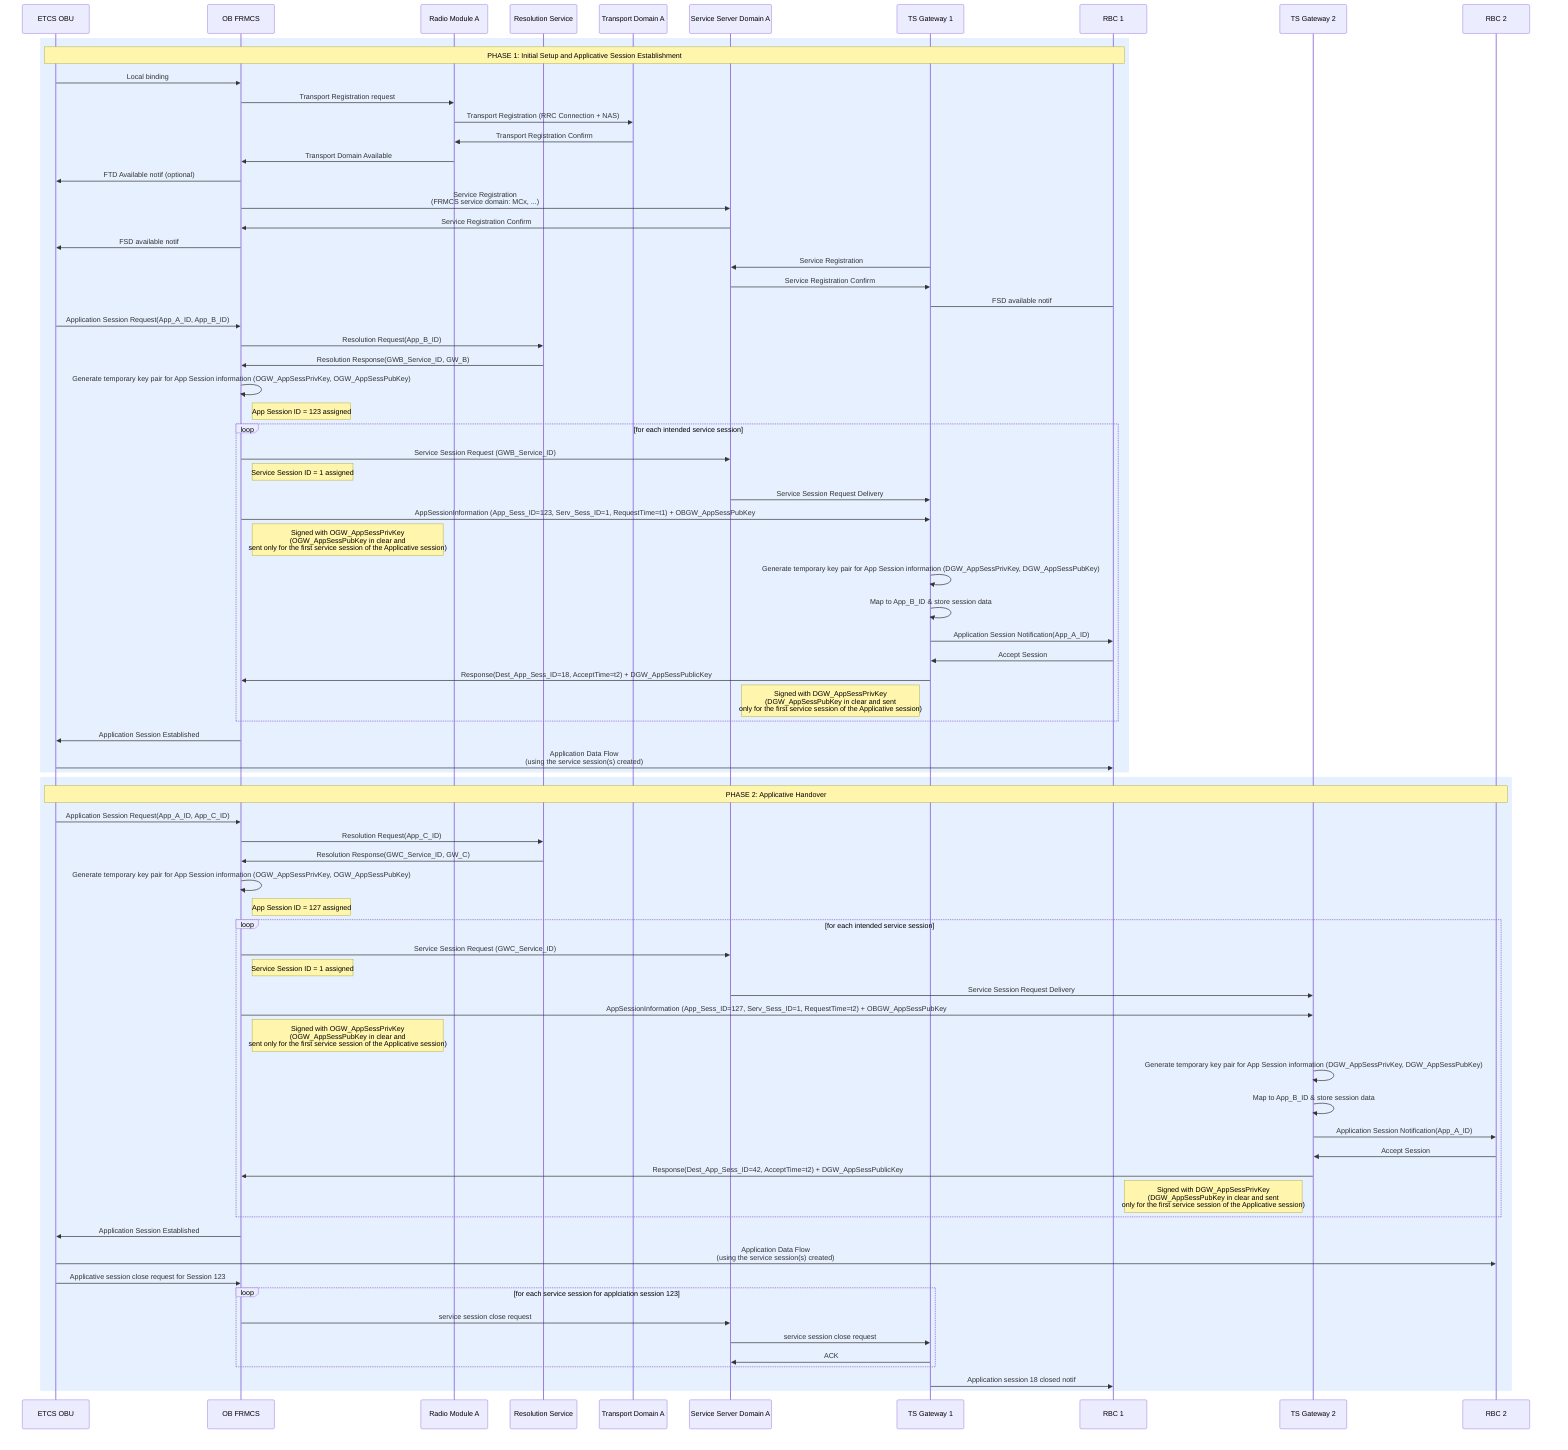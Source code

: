 sequenceDiagram
    participant App_A as ETCS OBU
    participant GW_A as OB FRMCS
    participant UE_A as Radio Module A
    participant RS as Resolution Service
    participant TD_A1 as Transport Domain A
    participant SD_A1 as Service Server Domain A
    participant GW_B as TS Gateway 1
    participant App_B as RBC 1
	participant GW_C as TS Gateway 2
    participant App_C as RBC 2

    rect rgb(230, 240, 255)
        Note over App_A, App_B: PHASE 1: Initial Setup and Applicative Session Establishment

        %% Initial Transport & Service Domain Registration
        App_A->>GW_A: Local binding
        GW_A->>UE_A: Transport Registration request
        UE_A->>TD_A1: Transport Registration (RRC Connection + NAS)
        TD_A1->>UE_A: Transport Registration Confirm
        UE_A->>GW_A: Transport Domain Available
        GW_A->>App_A: FTD Available notif (optional)
        GW_A->>SD_A1: Service Registration<br>(FRMCS service domain: MCx, ...)
        SD_A1->>GW_A: Service Registration Confirm
        GW_A->>App_A: FSD available notif
        
        GW_B->>SD_A1: Service Registration
        SD_A1->>GW_B: Service Registration Confirm
        GW_B->App_B: FSD available notif

        %% Application Session Establishment
        App_A->>GW_A: Application Session Request(App_A_ID, App_B_ID)
        
        %% Resolution of App ID to Service ID via Resolution Service
        GW_A->>RS: Resolution Request(App_B_ID)
        RS->>GW_A: Resolution Response(GWB_Service_ID, GW_B)
        
        %% Generate Authentication Material
        GW_A->>GW_A: Generate temporary key pair for App Session information (OGW_AppSessPrivKey, OGW_AppSessPubKey)
        Note right of GW_A: App Session ID = 123 assigned
        
        %% Establish Service Session(s) via Service Domain
        loop for each intended service session
            GW_A->>SD_A1: Service Session Request (GWB_Service_ID)
            Note right of GW_A: Service Session ID = 1 assigned
            SD_A1->>GW_B: Service Session Request Delivery
            
            %% Session Authentication & Identification Exchange
            GW_A->>GW_B: AppSessionInformation (App_Sess_ID=123, Serv_Sess_ID=1, RequestTime=t1) + OBGW_AppSessPubKey
            Note right of GW_A: Signed with OGW_AppSessPrivKey<br>(OGW_AppSessPubKey in clear and<br>sent only for the first service session of the Applicative session)
            
            GW_B->>GW_B: Generate temporary key pair for App Session information (DGW_AppSessPrivKey, DGW_AppSessPubKey)
            GW_B->>GW_B: Map to App_B_ID & store session data
            GW_B->>App_B: Application Session Notification(App_A_ID)
            
            App_B->>GW_B: Accept Session
            
            GW_B->>GW_A: Response(Dest_App_Sess_ID=18, AcceptTime=t2) + DGW_AppSessPublicKey
            Note left of GW_B: Signed with DGW_AppSessPrivKey<br>(DGW_AppSessPubKey in clear and sent<br>only for the first service session of the Applicative session)
        end
        GW_A->>App_A: Application Session Established
        
        %% Media Flow Establishment
        App_A->>App_B: Application Data Flow <br> (using the service session(s) created)
    end

    rect rgb(230, 240, 255)
        Note over App_A, App_C: PHASE 2: Applicative Handover
        %% Application Session Establishment
        App_A->>GW_A: Application Session Request(App_A_ID, App_C_ID)
        
        %% Resolution of App ID to Service ID via Resolution Service
        GW_A->>RS: Resolution Request(App_C_ID)
        RS->>GW_A: Resolution Response(GWC_Service_ID, GW_C)
        
        %% Generate Authentication Material
        GW_A->>GW_A: Generate temporary key pair for App Session information (OGW_AppSessPrivKey, OGW_AppSessPubKey)
        Note right of GW_A: App Session ID = 127 assigned
        
        %% Establish Service Session(s) via Service Domain
        loop for each intended service session
            GW_A->>SD_A1: Service Session Request (GWC_Service_ID)
            Note right of GW_A: Service Session ID = 1 assigned
            SD_A1->>GW_C: Service Session Request Delivery
            
            %% Session Authentication & Identification Exchange
            GW_A->>GW_C: AppSessionInformation (App_Sess_ID=127, Serv_Sess_ID=1, RequestTime=t2) + OBGW_AppSessPubKey
            Note right of GW_A: Signed with OGW_AppSessPrivKey<br>(OGW_AppSessPubKey in clear and<br>sent only for the first service session of the Applicative session)
            
            GW_C->>GW_C: Generate temporary key pair for App Session information (DGW_AppSessPrivKey, DGW_AppSessPubKey)
            GW_C->>GW_C: Map to App_B_ID & store session data
            GW_C->>App_C: Application Session Notification(App_A_ID)
            
            App_C->>GW_C: Accept Session
            
            GW_C->>GW_A: Response(Dest_App_Sess_ID=42, AcceptTime=t2) + DGW_AppSessPublicKey
            Note left of GW_C: Signed with DGW_AppSessPrivKey<br>(DGW_AppSessPubKey in clear and sent<br>only for the first service session of the Applicative session)
        end
        GW_A->>App_A: Application Session Established
        
        %% Media Flow Establishment
        App_A->>App_C: Application Data Flow <br> (using the service session(s) created)
        App_A->>GW_A: Applicative session close request for Session 123
        loop for each service session for applciation session 123
            GW_A->>SD_A1: service session close request
            SD_A1->> GW_B: service session close request
            GW_B->>SD_A1: ACK
        end
        GW_B->>App_B: Application session 18 closed notif
    end